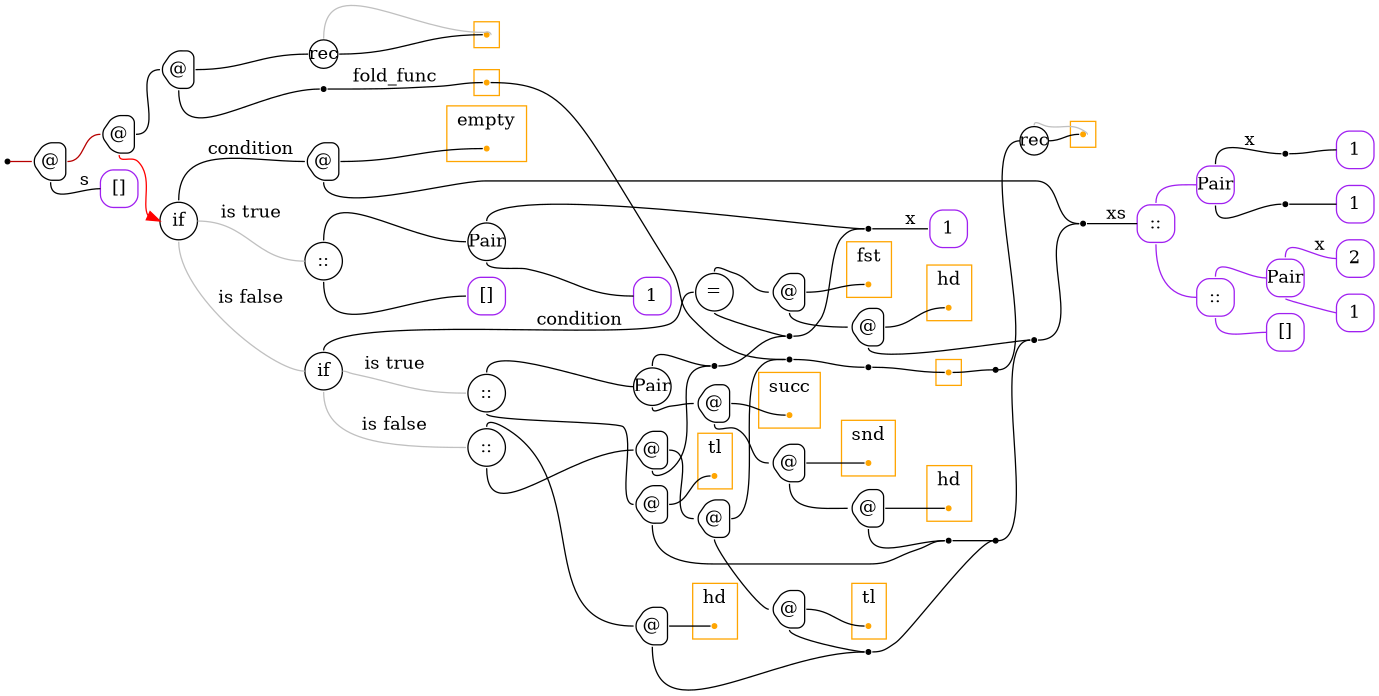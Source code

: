 digraph G {
  rankdir=LR;
  edge[arrowhead=none,arrowtail=none];
  node[fixedsize=true,shape=circle]
  size="9.201041666666667,5.219270833333334";
  labeldistance=0;
  nodesep=.175;
  ranksep=.175;

 nd1[shape=point];
   nd15[label="1",tooltip="nd15-ConstGraph",style=rounded,orientation=90,shape=square,width=.4,height=.4,color="purple"];
   nd21[label="2",tooltip="nd21-ConstGraph",style=rounded,orientation=90,shape=square,width=.4,height=.4,color="purple"];
   nd27[label="1",tooltip="nd27-ConstGraph",style=rounded,orientation=90,shape=square,width=.4,height=.4,color="purple"];
 subgraph cluster_nd174 {
   graph[style=fill,color="orange"];
   ndcluster_nd174[tooltip="nd174",orientation=90,shape=point,color="orange"];
 };
   nd592[label="1",tooltip="nd592-ConstGraph",style=rounded,orientation=90,shape=square,width=.4,height=.4,color="purple"];
   nd686[label="Pair",tooltip="nd686-ConstPairGraph",style=rounded,orientation=90,shape=square,width=.4,height=.4,color="purple"];
 nd885[label=" ",tooltip="nd885-ContractGraph",style=rounded,orientation=90,shape=point];
 nd918[label=" ",tooltip="nd918-ContractGraph",style=rounded,orientation=90,shape=point];
 nd919[label=" ",tooltip="nd919-ContractGraph",style=rounded,orientation=90,shape=point];
 subgraph cluster_nd383 {
   graph[style=fill,color="orange"];
   ndcluster_nd383[tooltip="nd383",orientation=90,shape=point,color="orange"];
 };
 nd946[label="rec",tooltip="nd946-RecurGraph",style=rounded,width=.3,height=.3,color="#000000"];
   subgraph cluster_nd950 {
     graph[style=fill,color="orange"];
     ndcluster_nd950[tooltip="nd950",orientation=90,shape=point,color="orange"];
   };
 nd1152[label=" ",tooltip="nd1152-ContractGraph",style=rounded,orientation=90,shape=point];
   nd1071[label="1",tooltip="nd1071-ConstGraph",style=rounded,orientation=90,shape=square,width=.4,height=.4,color="purple"];
   nd1075[label="[]",tooltip="nd1075-ConstEmptyGraph",style=rounded,orientation=90,shape=square,width=.4,height=.4,color="purple"];
   nd1165[label="Pair",tooltip="nd1165-ConstPairGraph",style=rounded,orientation=90,shape=square,width=.4,height=.4,color="purple"];
   nd1171[label="::",tooltip="nd1171-ConstListGraph",style=rounded,orientation=90,shape=square,width=.4,height=.4,color="purple"];
   nd1178[label="::",tooltip="nd1178-ConstListGraph",style=rounded,orientation=90,shape=square,width=.4,height=.4,color="purple"];
 nd1182[label="rec",tooltip="nd1182-RecurGraph",style=rounded,width=.3,height=.3,color="#000000"];
   subgraph cluster_nd1186 {
     graph[style=fill,color="orange"];
     ndcluster_nd1186[tooltip="nd1186",orientation=90,shape=point,color="orange"];
   };
 nd718[label="@",tooltip="nd718-AppGraph",style=rounded,orientation=90,shape=house,width=.4,height=.4,color="#000000"];
 nd719[label="@",tooltip="nd719-AppGraph",style=rounded,orientation=90,shape=house,width=.4,height=.4,color="#000000"];
 nd720[label="@",tooltip="nd720-AppGraph",style=rounded,orientation=90,shape=house,width=.4,height=.4,color="#000000"];
 nd734[label=" ",tooltip="nd734-ContractGraph",style=rounded,orientation=90,shape=point];
   nd1263[label="[]",tooltip="nd1263-ConstEmptyGraph",style=rounded,orientation=90,shape=square,width=.4,height=.4,color="purple"];
 nd1367[label=" ",tooltip="nd1367-ContractGraph",style=rounded,orientation=90,shape=point];
 nd1273[label="if",tooltip="nd1273-IfGraph",style=rounded,width=.4,height=.4,color="#000000"];
 nd1274[label="@",tooltip="nd1274-AppGraph",style=rounded,orientation=90,shape=house,width=.4,height=.4,color="#000000"];
 subgraph cluster_nd1277 {
   graph[style=fill,color="orange",label="empty"];
   ndcluster_nd1277[tooltip="nd1277",orientation=90,shape=point,color="orange"];
 };
 nd1281[label="::",tooltip="nd1281-BinOpGraph",style=rounded,width=.4,height=.4,color="#000000"];
 nd1282[label="Pair",tooltip="nd1282-BinOpGraph",style=rounded,width=.4,height=.4,color="#000000"];
   nd1286[label="1",tooltip="nd1286-ConstGraph",style=rounded,orientation=90,shape=square,width=.4,height=.4,color="purple"];
   nd1290[label="[]",tooltip="nd1290-ConstEmptyGraph",style=rounded,orientation=90,shape=square,width=.4,height=.4,color="purple"];
 nd1291[label="if",tooltip="nd1291-IfGraph",style=rounded,width=.4,height=.4,color="#000000"];
 nd1292[label="=",tooltip="nd1292-BinOpGraph",style=rounded,width=.4,height=.4,color="#000000"];
 nd1293[label="@",tooltip="nd1293-AppGraph",style=rounded,orientation=90,shape=house,width=.4,height=.4,color="#000000"];
 subgraph cluster_nd1296 {
   graph[style=fill,color="orange",label="fst"];
   ndcluster_nd1296[tooltip="nd1296",orientation=90,shape=point,color="orange"];
 };
 nd1300[label="@",tooltip="nd1300-AppGraph",style=rounded,orientation=90,shape=house,width=.4,height=.4,color="#000000"];
 subgraph cluster_nd1303 {
   graph[style=fill,color="orange",label="hd"];
   ndcluster_nd1303[tooltip="nd1303",orientation=90,shape=point,color="orange"];
 };
 nd1307[label="::",tooltip="nd1307-BinOpGraph",style=rounded,width=.4,height=.4,color="#000000"];
 nd1308[label="Pair",tooltip="nd1308-BinOpGraph",style=rounded,width=.4,height=.4,color="#000000"];
 nd1309[label="@",tooltip="nd1309-AppGraph",style=rounded,orientation=90,shape=house,width=.4,height=.4,color="#000000"];
 subgraph cluster_nd1312 {
   graph[style=fill,color="orange",label="succ"];
   ndcluster_nd1312[tooltip="nd1312",orientation=90,shape=point,color="orange"];
 };
 nd1316[label="@",tooltip="nd1316-AppGraph",style=rounded,orientation=90,shape=house,width=.4,height=.4,color="#000000"];
 subgraph cluster_nd1319 {
   graph[style=fill,color="orange",label="snd"];
   ndcluster_nd1319[tooltip="nd1319",orientation=90,shape=point,color="orange"];
 };
 nd1323[label="@",tooltip="nd1323-AppGraph",style=rounded,orientation=90,shape=house,width=.4,height=.4,color="#000000"];
 subgraph cluster_nd1326 {
   graph[style=fill,color="orange",label="hd"];
   ndcluster_nd1326[tooltip="nd1326",orientation=90,shape=point,color="orange"];
 };
 nd1330[label="@",tooltip="nd1330-AppGraph",style=rounded,orientation=90,shape=house,width=.4,height=.4,color="#000000"];
 subgraph cluster_nd1333 {
   graph[style=fill,color="orange",label="tl"];
   ndcluster_nd1333[tooltip="nd1333",orientation=90,shape=point,color="orange"];
 };
 nd1337[label=" ",tooltip="nd1337-ContractGraph",style=rounded,orientation=90,shape=point];
 nd1338[label="::",tooltip="nd1338-BinOpGraph",style=rounded,width=.4,height=.4,color="#000000"];
 nd1339[label="@",tooltip="nd1339-AppGraph",style=rounded,orientation=90,shape=house,width=.4,height=.4,color="#000000"];
 subgraph cluster_nd1342 {
   graph[style=fill,color="orange",label="hd"];
   ndcluster_nd1342[tooltip="nd1342",orientation=90,shape=point,color="orange"];
 };
 nd1346[label="@",tooltip="nd1346-AppGraph",style=rounded,orientation=90,shape=house,width=.4,height=.4,color="#000000"];
 nd1347[label="@",tooltip="nd1347-AppGraph",style=rounded,orientation=90,shape=house,width=.4,height=.4,color="#000000"];
 nd1349[label="@",tooltip="nd1349-AppGraph",style=rounded,orientation=90,shape=house,width=.4,height=.4,color="#000000"];
 subgraph cluster_nd1352 {
   graph[style=fill,color="orange",label="tl"];
   ndcluster_nd1352[tooltip="nd1352",orientation=90,shape=point,color="orange"];
 };
 nd1357[label=" ",tooltip="nd1357-ContractGraph",style=rounded,orientation=90,shape=point];
 nd1358[label=" ",tooltip="nd1358-ContractGraph",style=rounded,orientation=90,shape=point];
 nd1359[label=" ",tooltip="nd1359-ContractGraph",style=rounded,orientation=90,shape=point];
 nd1360[label=" ",tooltip="nd1360-ContractGraph",style=rounded,orientation=90,shape=point];
 nd1361[label=" ",tooltip="nd1361-ContractGraph",style=rounded,orientation=90,shape=point];
 nd1362[label=" ",tooltip="nd1362-ContractGraph",style=rounded,orientation=90,shape=point];
 nd1363[label=" ",tooltip="nd1363-ContractGraph",style=rounded,orientation=90,shape=point];

  ndcluster_nd174->nd1367[tailport=e,headport=w];
  ndcluster_nd383->nd1152[tailport=e,headport=w];
  nd885->ndcluster_nd383[tailport=e,headport=w];
  nd1152->nd946[tailport=e,headport=w,color=black,arrowhead=none,arrowtail=none];
  nd686->nd919[tailport=s,headport=w];
  nd686->nd918[label="x",tailport=n,headport=w];
  nd918->nd15[tailport=e,headport=w];
  nd919->nd592[tailport=e,headport=w];
  nd1178->nd686[tailport=n,headport=w,color=purple,arrowhead=none,arrowtail=none];
  nd718->nd1263[label="s",tailport=s,headport=w];
  nd720->nd1182[tailport=e,headport=w,color=black,arrowhead=none,arrowtail=none];
  nd719->nd720[tailport=e,headport=w];
  nd720->nd734[tailport=s,headport=w];
  nd718->nd719[tailport=e,headport=w,color="#b70000",arrowhead=none,arrowtail=none];
  nd1->nd718[label="",tailport=e,headport=w,color="#b70000",arrowhead=none,arrowtail=none];
  nd734->ndcluster_nd174[label="fold_func",tailport=e,headport=w];
  nd1367->nd885[tailport=e,headport=w];
  nd946->ndcluster_nd950[dir=back,headport=e,tailport=n,color=grey,arrowhead=none,arrowtail=none];
  nd946->ndcluster_nd950[tailport=e,headport=w];
  nd1165->nd1071[tailport=s,headport=w,color=purple,arrowhead=none,arrowtail=none];
  nd1171->nd1165[tailport=n,headport=w,color=purple,arrowhead=none,arrowtail=none];
  nd1171->nd1075[tailport=s,headport=w,color=purple,arrowhead=none,arrowtail=none];
  nd1178->nd1171[label="",tailport=s,headport=w,color=purple,arrowhead=none,arrowtail=none];
  nd1165->nd21[label="x",tailport=n,headport=w,color=purple,arrowhead=none,arrowtail=none];
  nd1182->ndcluster_nd1186[dir=back,headport=e,tailport=n,color=grey,arrowhead=none,arrowtail=none];
  nd1182->ndcluster_nd1186[tailport=e,headport=w];
  nd1274->ndcluster_nd1277[tailport=e,headport=w];
  nd1282->nd1286[tailport=s,headport=w];
  nd1281->nd1282[tailport=n,headport=w];
  nd1281->nd1290[tailport=s,headport=w];
  nd1300->ndcluster_nd1303[tailport=e,headport=w];
  nd1293->ndcluster_nd1296[tailport=e,headport=w];
  nd1293->nd1300[tailport=s,headport=w];
  nd1292->nd1293[tailport=n,headport=w];
  nd1323->ndcluster_nd1326[tailport=e,headport=w];
  nd1316->ndcluster_nd1319[tailport=e,headport=w];
  nd1316->nd1323[tailport=s,headport=w];
  nd1309->ndcluster_nd1312[tailport=e,headport=w];
  nd1309->nd1316[tailport=s,headport=w];
  nd1308->nd1309[tailport=s,headport=w];
  nd1330->ndcluster_nd1333[tailport=e,headport=w];
  nd1307->nd1308[tailport=n,headport=w];
  nd1307->nd1330[tailport=s,headport=w];
  nd1330->nd1337[tailport=s,headport=w];
  nd1323->nd1337[tailport=s,headport=w];
  nd1339->ndcluster_nd1342[tailport=e,headport=w];
  nd1349->ndcluster_nd1352[tailport=e,headport=w];
  nd1347->nd1367[tailport=e,headport=w];
  nd1347->nd1349[tailport=s,headport=w];
  nd1346->nd1347[tailport=e,headport=w];
  nd1338->nd1339[tailport=n,headport=w];
  nd1338->nd1346[tailport=s,headport=w];
  nd1349->nd1357[tailport=s,headport=w];
  nd1339->nd1357[tailport=s,headport=w];
  nd1291->nd1292[label="condition",tailport=n,headport=w];
  nd1291->nd1307[label="is true",tailport=e,headport=w,color=grey,arrowhead=none,arrowtail=none];
  nd1291->nd1338[label="is false",tailport=s,headport=w,color=grey,arrowhead=none,arrowtail=none];
  nd1346->nd1358[tailport=s,headport=w];
  nd1308->nd1358[tailport=n,headport=w];
  nd1357->nd1359[tailport=e,headport=w];
  nd1337->nd1359[tailport=e,headport=w];
  nd1292->nd1360[tailport=s,headport=w];
  nd1358->nd1360[tailport=e,headport=w];
  nd1300->nd1361[tailport=s,headport=w];
  nd1359->nd1361[tailport=e,headport=w];
  nd1273->nd1274[label="condition",tailport=n,headport=w];
  nd1273->nd1281[label="is true",tailport=e,headport=w,color=grey,arrowhead=none,arrowtail=none];
  nd1273->nd1291[label="is false",tailport=s,headport=w,color=grey,arrowhead=none,arrowtail=none];
  nd1360->nd1362[tailport=e,headport=w];
  nd1282->nd1362[tailport=n,headport=w];
  nd1274->nd1363[tailport=s,headport=w];
  nd1361->nd1363[tailport=e,headport=w];
  nd719->nd1273[tailport=s,headport=w,color=red,arrowhead=normal];
  nd1362->nd27[label="x",tailport=e,headport=w];
  nd1363->nd1178[label="xs",tailport=e,headport=w];
}